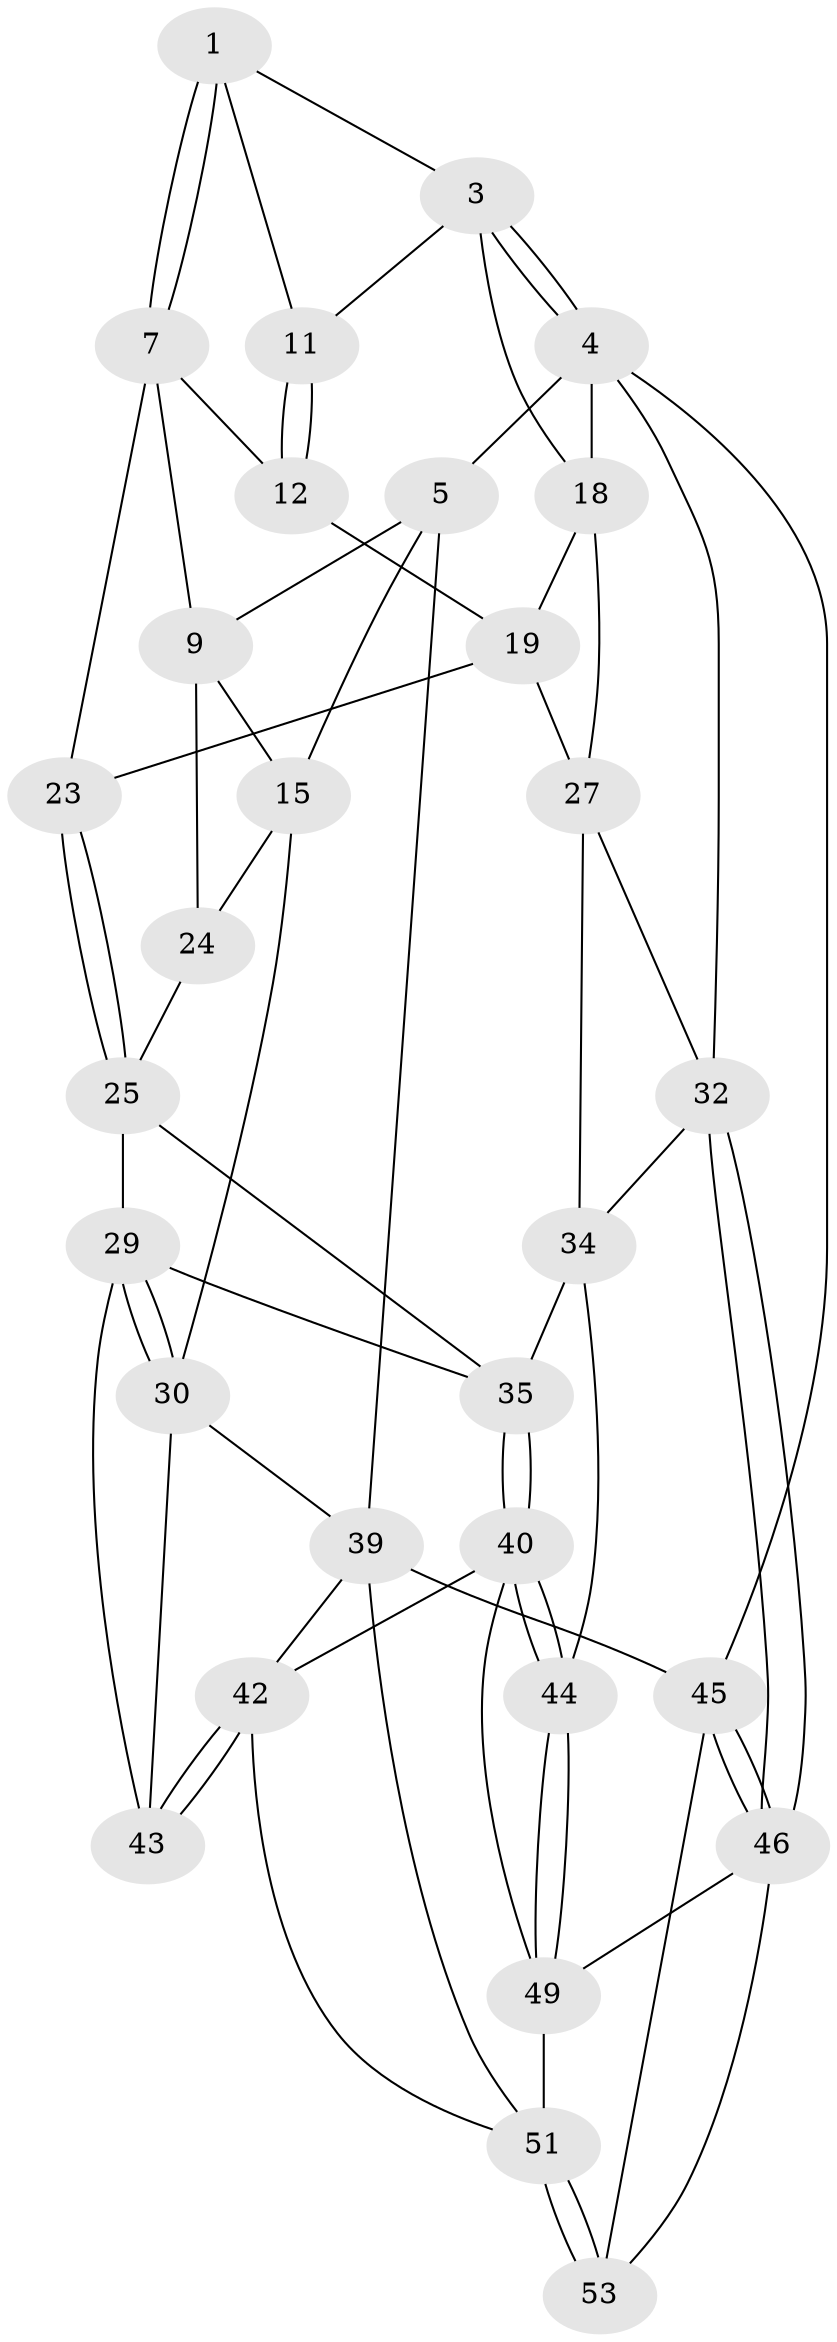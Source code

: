 // original degree distribution, {3: 0.03636363636363636, 4: 0.21818181818181817, 5: 0.5818181818181818, 6: 0.16363636363636364}
// Generated by graph-tools (version 1.1) at 2025/42/03/06/25 10:42:32]
// undirected, 30 vertices, 69 edges
graph export_dot {
graph [start="1"]
  node [color=gray90,style=filled];
  1 [pos="+0.34660733860112386+0",super="+2"];
  3 [pos="+0.9747754636917774+0",super="+13"];
  4 [pos="+1+0",super="+20"];
  5 [pos="+0+0",super="+6"];
  7 [pos="+0.36690090697147487+0.16839830245500514",super="+8"];
  9 [pos="+0.2335427260315569+0.18879092862173144",super="+10"];
  11 [pos="+0.5978170898058452+0",super="+14"];
  12 [pos="+0.5465348396813026+0.12489784412855034",super="+17"];
  15 [pos="+0+0.16560906550126064",super="+16"];
  18 [pos="+0.9137365388355945+0.21982866326590497",super="+21"];
  19 [pos="+0.6279839751516151+0.2521960049238689",super="+22"];
  23 [pos="+0.3324548484741423+0.2760206673969922"];
  24 [pos="+0.03866257367103419+0.22294181709646965"];
  25 [pos="+0.30969375394658527+0.36666570444125435",super="+26"];
  27 [pos="+0.9315600758159779+0.27649423627448727",super="+28"];
  29 [pos="+0.08692513752506965+0.4621443050341543",super="+38"];
  30 [pos="+0.06819951443911766+0.4834109681057704",super="+31"];
  32 [pos="+1+0.5011299874761423",super="+33"];
  34 [pos="+0.6264155651448036+0.42371611017451677",super="+37"];
  35 [pos="+0.4318484288091937+0.4639667908239311",super="+36"];
  39 [pos="+0+1",super="+55"];
  40 [pos="+0.4524385006587616+0.6245527259398075",super="+41"];
  42 [pos="+0.2701542522886981+0.6744649765248423",super="+47"];
  43 [pos="+0.27193958731610424+0.5555137710902882"];
  44 [pos="+0.6888427292717128+0.5950441447199154"];
  45 [pos="+1+0.7727262912077406",super="+54"];
  46 [pos="+1+0.505874121156962",super="+48"];
  49 [pos="+0.7101632317456936+0.6409906949261703",super="+50"];
  51 [pos="+0.48024155751719055+1",super="+52"];
  53 [pos="+0.7442362242065058+0.6831325340792244"];
  1 -- 7;
  1 -- 7;
  1 -- 3;
  1 -- 11;
  3 -- 4;
  3 -- 4;
  3 -- 11;
  3 -- 18;
  4 -- 5;
  4 -- 45;
  4 -- 32;
  4 -- 18;
  5 -- 15;
  5 -- 39;
  5 -- 9;
  7 -- 12;
  7 -- 9;
  7 -- 23;
  9 -- 24;
  9 -- 15;
  11 -- 12 [weight=2];
  11 -- 12;
  12 -- 19;
  15 -- 30;
  15 -- 24;
  18 -- 19;
  18 -- 27;
  19 -- 27;
  19 -- 23;
  23 -- 25;
  23 -- 25;
  24 -- 25;
  25 -- 29;
  25 -- 35;
  27 -- 32;
  27 -- 34;
  29 -- 30;
  29 -- 30;
  29 -- 43;
  29 -- 35;
  30 -- 43;
  30 -- 39;
  32 -- 46;
  32 -- 46;
  32 -- 34;
  34 -- 35;
  34 -- 44;
  35 -- 40;
  35 -- 40;
  39 -- 42;
  39 -- 45 [weight=2];
  39 -- 51;
  40 -- 44;
  40 -- 44;
  40 -- 42;
  40 -- 49;
  42 -- 43;
  42 -- 43;
  42 -- 51;
  44 -- 49;
  44 -- 49;
  45 -- 46;
  45 -- 46;
  45 -- 53;
  46 -- 49;
  46 -- 53;
  49 -- 51;
  51 -- 53;
  51 -- 53;
}

